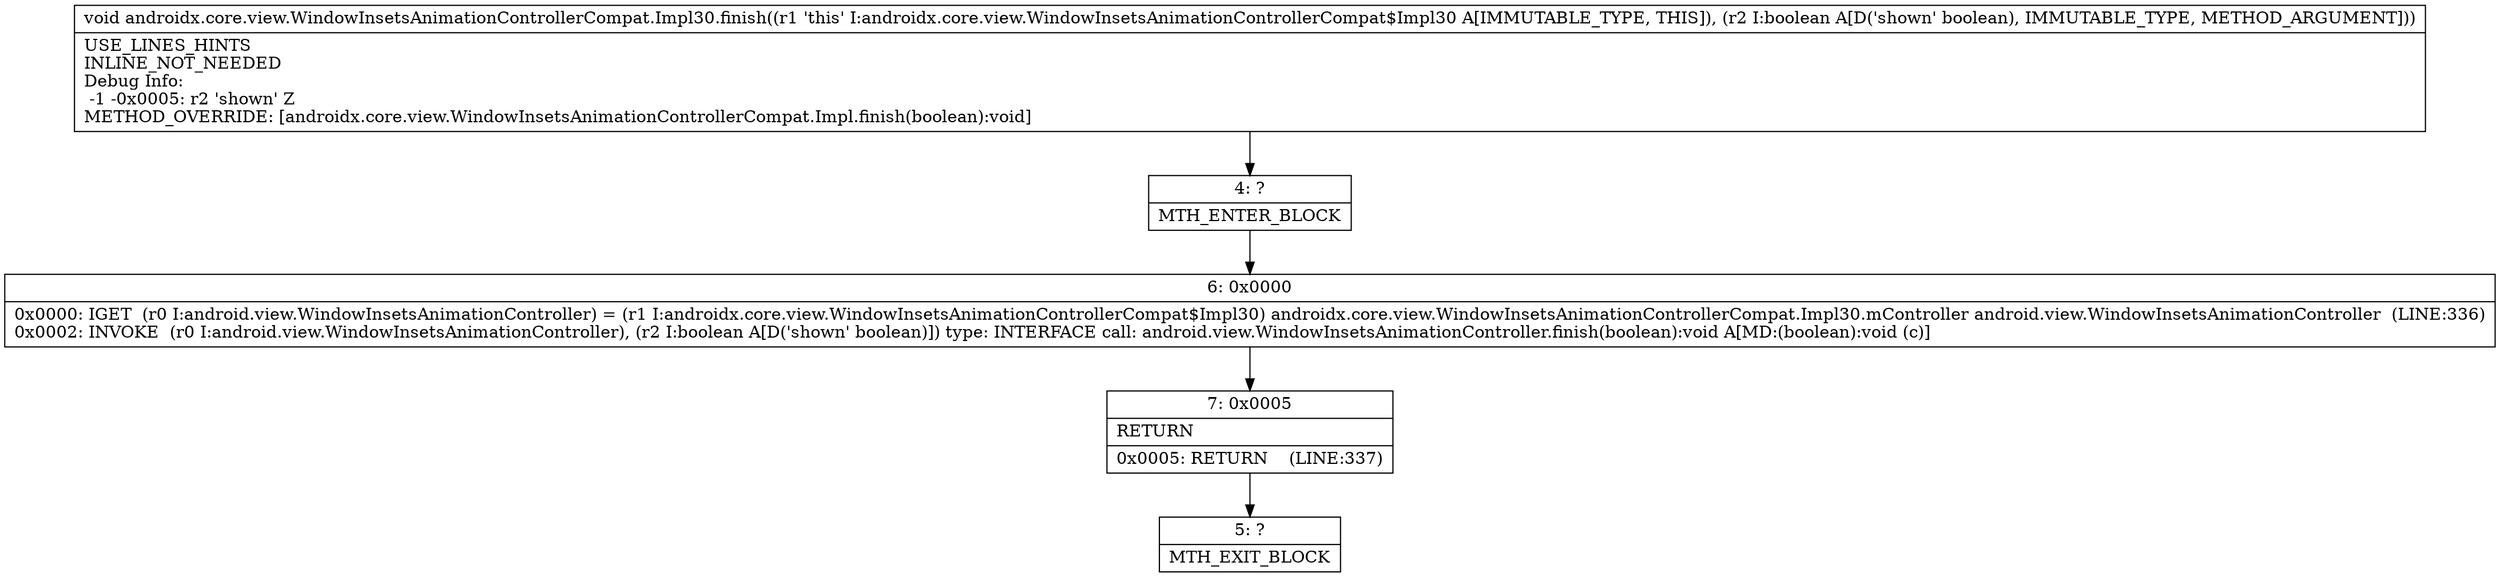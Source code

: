 digraph "CFG forandroidx.core.view.WindowInsetsAnimationControllerCompat.Impl30.finish(Z)V" {
Node_4 [shape=record,label="{4\:\ ?|MTH_ENTER_BLOCK\l}"];
Node_6 [shape=record,label="{6\:\ 0x0000|0x0000: IGET  (r0 I:android.view.WindowInsetsAnimationController) = (r1 I:androidx.core.view.WindowInsetsAnimationControllerCompat$Impl30) androidx.core.view.WindowInsetsAnimationControllerCompat.Impl30.mController android.view.WindowInsetsAnimationController  (LINE:336)\l0x0002: INVOKE  (r0 I:android.view.WindowInsetsAnimationController), (r2 I:boolean A[D('shown' boolean)]) type: INTERFACE call: android.view.WindowInsetsAnimationController.finish(boolean):void A[MD:(boolean):void (c)]\l}"];
Node_7 [shape=record,label="{7\:\ 0x0005|RETURN\l|0x0005: RETURN    (LINE:337)\l}"];
Node_5 [shape=record,label="{5\:\ ?|MTH_EXIT_BLOCK\l}"];
MethodNode[shape=record,label="{void androidx.core.view.WindowInsetsAnimationControllerCompat.Impl30.finish((r1 'this' I:androidx.core.view.WindowInsetsAnimationControllerCompat$Impl30 A[IMMUTABLE_TYPE, THIS]), (r2 I:boolean A[D('shown' boolean), IMMUTABLE_TYPE, METHOD_ARGUMENT]))  | USE_LINES_HINTS\lINLINE_NOT_NEEDED\lDebug Info:\l  \-1 \-0x0005: r2 'shown' Z\lMETHOD_OVERRIDE: [androidx.core.view.WindowInsetsAnimationControllerCompat.Impl.finish(boolean):void]\l}"];
MethodNode -> Node_4;Node_4 -> Node_6;
Node_6 -> Node_7;
Node_7 -> Node_5;
}

